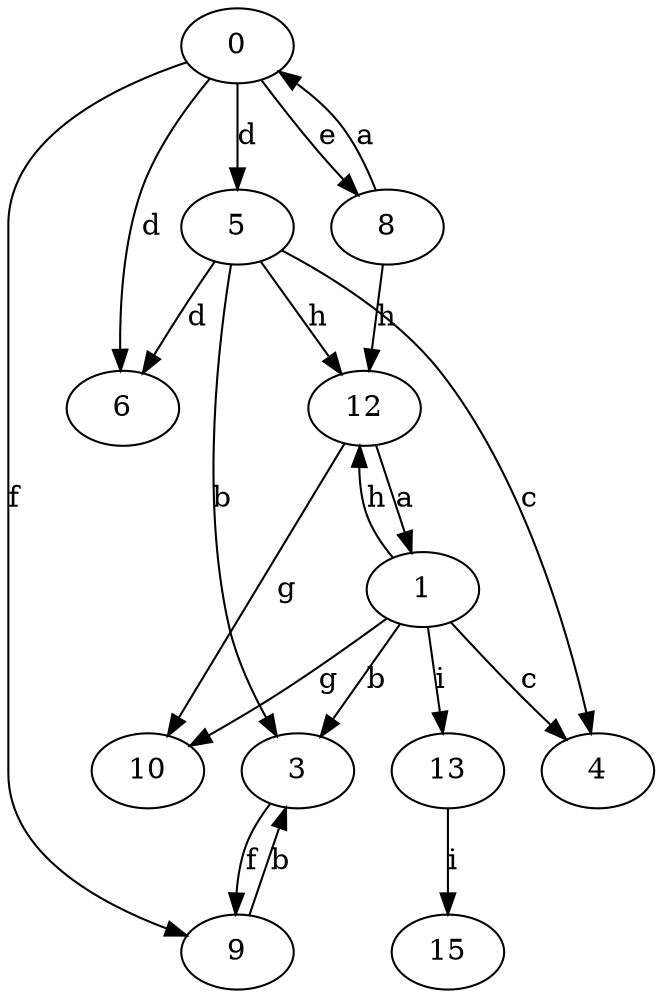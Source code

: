 strict digraph  {
0;
1;
3;
4;
5;
6;
8;
9;
10;
12;
13;
15;
0 -> 5  [label=d];
0 -> 6  [label=d];
0 -> 8  [label=e];
0 -> 9  [label=f];
1 -> 3  [label=b];
1 -> 4  [label=c];
1 -> 10  [label=g];
1 -> 12  [label=h];
1 -> 13  [label=i];
3 -> 9  [label=f];
5 -> 3  [label=b];
5 -> 4  [label=c];
5 -> 6  [label=d];
5 -> 12  [label=h];
8 -> 0  [label=a];
8 -> 12  [label=h];
9 -> 3  [label=b];
12 -> 1  [label=a];
12 -> 10  [label=g];
13 -> 15  [label=i];
}
